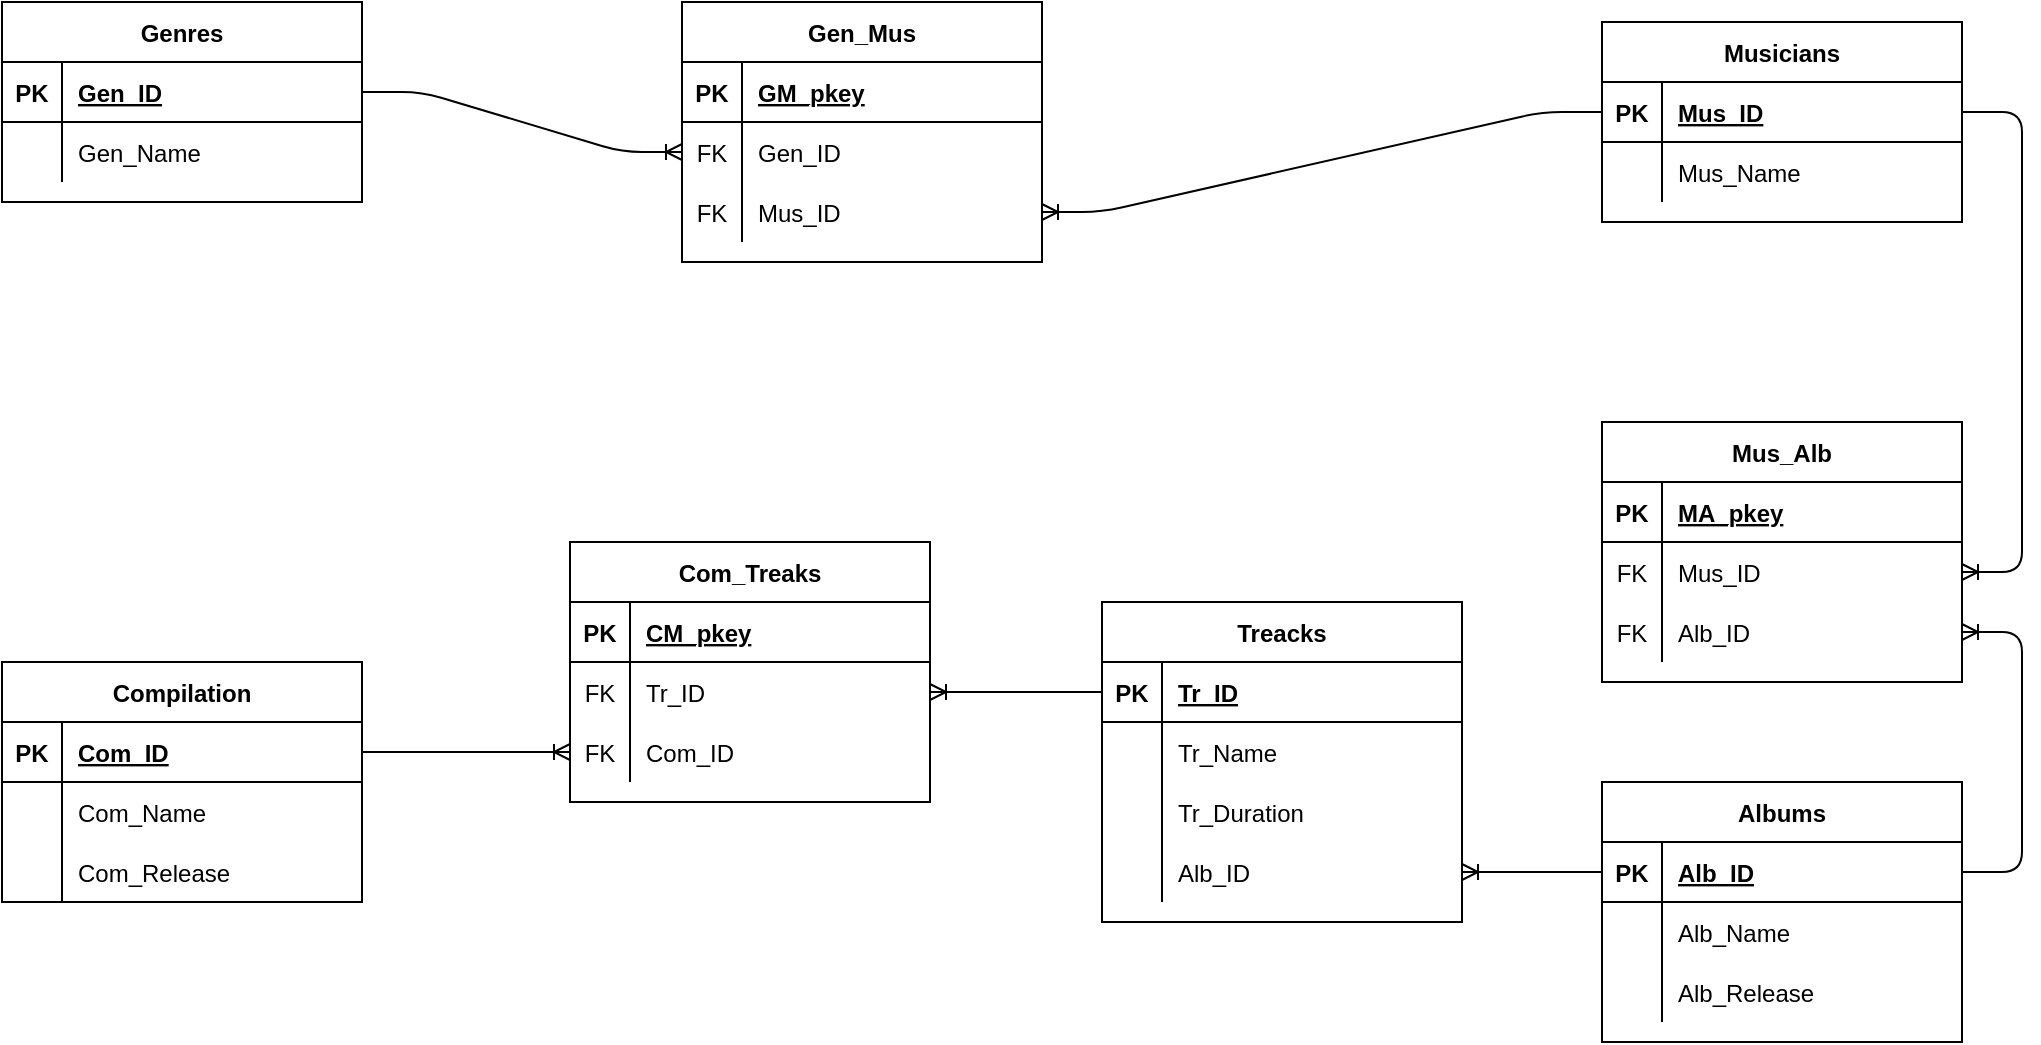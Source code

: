 <mxfile version="21.0.2" type="device"><diagram id="Ij0xGfFioPt5-KfoTkMg" name="Страница 1"><mxGraphModel dx="1634" dy="797" grid="1" gridSize="10" guides="1" tooltips="1" connect="1" arrows="1" fold="1" page="1" pageScale="1" pageWidth="827" pageHeight="1169" math="0" shadow="0"><root><mxCell id="0"/><mxCell id="1" parent="0"/><mxCell id="-xFoD6vjrYXOE7R-53xI-1" value="Genres" style="shape=table;startSize=30;container=1;collapsible=1;childLayout=tableLayout;fixedRows=1;rowLines=0;fontStyle=1;align=center;resizeLast=1;" parent="1" vertex="1"><mxGeometry x="40" y="120" width="180" height="100" as="geometry"/></mxCell><mxCell id="-xFoD6vjrYXOE7R-53xI-2" value="" style="shape=tableRow;horizontal=0;startSize=0;swimlaneHead=0;swimlaneBody=0;fillColor=none;collapsible=0;dropTarget=0;points=[[0,0.5],[1,0.5]];portConstraint=eastwest;top=0;left=0;right=0;bottom=1;" parent="-xFoD6vjrYXOE7R-53xI-1" vertex="1"><mxGeometry y="30" width="180" height="30" as="geometry"/></mxCell><mxCell id="-xFoD6vjrYXOE7R-53xI-3" value="PK" style="shape=partialRectangle;connectable=0;fillColor=none;top=0;left=0;bottom=0;right=0;fontStyle=1;overflow=hidden;" parent="-xFoD6vjrYXOE7R-53xI-2" vertex="1"><mxGeometry width="30" height="30" as="geometry"><mxRectangle width="30" height="30" as="alternateBounds"/></mxGeometry></mxCell><mxCell id="-xFoD6vjrYXOE7R-53xI-4" value="Gen_ID" style="shape=partialRectangle;connectable=0;fillColor=none;top=0;left=0;bottom=0;right=0;align=left;spacingLeft=6;fontStyle=5;overflow=hidden;" parent="-xFoD6vjrYXOE7R-53xI-2" vertex="1"><mxGeometry x="30" width="150" height="30" as="geometry"><mxRectangle width="150" height="30" as="alternateBounds"/></mxGeometry></mxCell><mxCell id="-xFoD6vjrYXOE7R-53xI-5" value="" style="shape=tableRow;horizontal=0;startSize=0;swimlaneHead=0;swimlaneBody=0;fillColor=none;collapsible=0;dropTarget=0;points=[[0,0.5],[1,0.5]];portConstraint=eastwest;top=0;left=0;right=0;bottom=0;" parent="-xFoD6vjrYXOE7R-53xI-1" vertex="1"><mxGeometry y="60" width="180" height="30" as="geometry"/></mxCell><mxCell id="-xFoD6vjrYXOE7R-53xI-6" value="" style="shape=partialRectangle;connectable=0;fillColor=none;top=0;left=0;bottom=0;right=0;editable=1;overflow=hidden;" parent="-xFoD6vjrYXOE7R-53xI-5" vertex="1"><mxGeometry width="30" height="30" as="geometry"><mxRectangle width="30" height="30" as="alternateBounds"/></mxGeometry></mxCell><mxCell id="-xFoD6vjrYXOE7R-53xI-7" value="Gen_Name" style="shape=partialRectangle;connectable=0;fillColor=none;top=0;left=0;bottom=0;right=0;align=left;spacingLeft=6;overflow=hidden;" parent="-xFoD6vjrYXOE7R-53xI-5" vertex="1"><mxGeometry x="30" width="150" height="30" as="geometry"><mxRectangle width="150" height="30" as="alternateBounds"/></mxGeometry></mxCell><mxCell id="-xFoD6vjrYXOE7R-53xI-14" value="Gen_Mus" style="shape=table;startSize=30;container=1;collapsible=1;childLayout=tableLayout;fixedRows=1;rowLines=0;fontStyle=1;align=center;resizeLast=1;" parent="1" vertex="1"><mxGeometry x="380" y="120" width="180" height="130" as="geometry"/></mxCell><mxCell id="-xFoD6vjrYXOE7R-53xI-15" value="" style="shape=tableRow;horizontal=0;startSize=0;swimlaneHead=0;swimlaneBody=0;fillColor=none;collapsible=0;dropTarget=0;points=[[0,0.5],[1,0.5]];portConstraint=eastwest;top=0;left=0;right=0;bottom=1;" parent="-xFoD6vjrYXOE7R-53xI-14" vertex="1"><mxGeometry y="30" width="180" height="30" as="geometry"/></mxCell><mxCell id="-xFoD6vjrYXOE7R-53xI-16" value="PK" style="shape=partialRectangle;connectable=0;fillColor=none;top=0;left=0;bottom=0;right=0;fontStyle=1;overflow=hidden;" parent="-xFoD6vjrYXOE7R-53xI-15" vertex="1"><mxGeometry width="30" height="30" as="geometry"><mxRectangle width="30" height="30" as="alternateBounds"/></mxGeometry></mxCell><mxCell id="-xFoD6vjrYXOE7R-53xI-17" value="GM_pkey" style="shape=partialRectangle;connectable=0;fillColor=none;top=0;left=0;bottom=0;right=0;align=left;spacingLeft=6;fontStyle=5;overflow=hidden;" parent="-xFoD6vjrYXOE7R-53xI-15" vertex="1"><mxGeometry x="30" width="150" height="30" as="geometry"><mxRectangle width="150" height="30" as="alternateBounds"/></mxGeometry></mxCell><mxCell id="-xFoD6vjrYXOE7R-53xI-18" value="" style="shape=tableRow;horizontal=0;startSize=0;swimlaneHead=0;swimlaneBody=0;fillColor=none;collapsible=0;dropTarget=0;points=[[0,0.5],[1,0.5]];portConstraint=eastwest;top=0;left=0;right=0;bottom=0;" parent="-xFoD6vjrYXOE7R-53xI-14" vertex="1"><mxGeometry y="60" width="180" height="30" as="geometry"/></mxCell><mxCell id="-xFoD6vjrYXOE7R-53xI-19" value="FK" style="shape=partialRectangle;connectable=0;fillColor=none;top=0;left=0;bottom=0;right=0;editable=1;overflow=hidden;" parent="-xFoD6vjrYXOE7R-53xI-18" vertex="1"><mxGeometry width="30" height="30" as="geometry"><mxRectangle width="30" height="30" as="alternateBounds"/></mxGeometry></mxCell><mxCell id="-xFoD6vjrYXOE7R-53xI-20" value="Gen_ID" style="shape=partialRectangle;connectable=0;fillColor=none;top=0;left=0;bottom=0;right=0;align=left;spacingLeft=6;overflow=hidden;" parent="-xFoD6vjrYXOE7R-53xI-18" vertex="1"><mxGeometry x="30" width="150" height="30" as="geometry"><mxRectangle width="150" height="30" as="alternateBounds"/></mxGeometry></mxCell><mxCell id="-xFoD6vjrYXOE7R-53xI-21" value="" style="shape=tableRow;horizontal=0;startSize=0;swimlaneHead=0;swimlaneBody=0;fillColor=none;collapsible=0;dropTarget=0;points=[[0,0.5],[1,0.5]];portConstraint=eastwest;top=0;left=0;right=0;bottom=0;" parent="-xFoD6vjrYXOE7R-53xI-14" vertex="1"><mxGeometry y="90" width="180" height="30" as="geometry"/></mxCell><mxCell id="-xFoD6vjrYXOE7R-53xI-22" value="FK" style="shape=partialRectangle;connectable=0;fillColor=none;top=0;left=0;bottom=0;right=0;editable=1;overflow=hidden;" parent="-xFoD6vjrYXOE7R-53xI-21" vertex="1"><mxGeometry width="30" height="30" as="geometry"><mxRectangle width="30" height="30" as="alternateBounds"/></mxGeometry></mxCell><mxCell id="-xFoD6vjrYXOE7R-53xI-23" value="Mus_ID" style="shape=partialRectangle;connectable=0;fillColor=none;top=0;left=0;bottom=0;right=0;align=left;spacingLeft=6;overflow=hidden;" parent="-xFoD6vjrYXOE7R-53xI-21" vertex="1"><mxGeometry x="30" width="150" height="30" as="geometry"><mxRectangle width="150" height="30" as="alternateBounds"/></mxGeometry></mxCell><mxCell id="-xFoD6vjrYXOE7R-53xI-27" value="Musicians" style="shape=table;startSize=30;container=1;collapsible=1;childLayout=tableLayout;fixedRows=1;rowLines=0;fontStyle=1;align=center;resizeLast=1;" parent="1" vertex="1"><mxGeometry x="840" y="130" width="180" height="100" as="geometry"/></mxCell><mxCell id="-xFoD6vjrYXOE7R-53xI-28" value="" style="shape=tableRow;horizontal=0;startSize=0;swimlaneHead=0;swimlaneBody=0;fillColor=none;collapsible=0;dropTarget=0;points=[[0,0.5],[1,0.5]];portConstraint=eastwest;top=0;left=0;right=0;bottom=1;" parent="-xFoD6vjrYXOE7R-53xI-27" vertex="1"><mxGeometry y="30" width="180" height="30" as="geometry"/></mxCell><mxCell id="-xFoD6vjrYXOE7R-53xI-29" value="PK" style="shape=partialRectangle;connectable=0;fillColor=none;top=0;left=0;bottom=0;right=0;fontStyle=1;overflow=hidden;" parent="-xFoD6vjrYXOE7R-53xI-28" vertex="1"><mxGeometry width="30" height="30" as="geometry"><mxRectangle width="30" height="30" as="alternateBounds"/></mxGeometry></mxCell><mxCell id="-xFoD6vjrYXOE7R-53xI-30" value="Mus_ID" style="shape=partialRectangle;connectable=0;fillColor=none;top=0;left=0;bottom=0;right=0;align=left;spacingLeft=6;fontStyle=5;overflow=hidden;" parent="-xFoD6vjrYXOE7R-53xI-28" vertex="1"><mxGeometry x="30" width="150" height="30" as="geometry"><mxRectangle width="150" height="30" as="alternateBounds"/></mxGeometry></mxCell><mxCell id="-xFoD6vjrYXOE7R-53xI-31" value="" style="shape=tableRow;horizontal=0;startSize=0;swimlaneHead=0;swimlaneBody=0;fillColor=none;collapsible=0;dropTarget=0;points=[[0,0.5],[1,0.5]];portConstraint=eastwest;top=0;left=0;right=0;bottom=0;" parent="-xFoD6vjrYXOE7R-53xI-27" vertex="1"><mxGeometry y="60" width="180" height="30" as="geometry"/></mxCell><mxCell id="-xFoD6vjrYXOE7R-53xI-32" value="" style="shape=partialRectangle;connectable=0;fillColor=none;top=0;left=0;bottom=0;right=0;editable=1;overflow=hidden;" parent="-xFoD6vjrYXOE7R-53xI-31" vertex="1"><mxGeometry width="30" height="30" as="geometry"><mxRectangle width="30" height="30" as="alternateBounds"/></mxGeometry></mxCell><mxCell id="-xFoD6vjrYXOE7R-53xI-33" value="Mus_Name" style="shape=partialRectangle;connectable=0;fillColor=none;top=0;left=0;bottom=0;right=0;align=left;spacingLeft=6;overflow=hidden;" parent="-xFoD6vjrYXOE7R-53xI-31" vertex="1"><mxGeometry x="30" width="150" height="30" as="geometry"><mxRectangle width="150" height="30" as="alternateBounds"/></mxGeometry></mxCell><mxCell id="-xFoD6vjrYXOE7R-53xI-40" value="Albums" style="shape=table;startSize=30;container=1;collapsible=1;childLayout=tableLayout;fixedRows=1;rowLines=0;fontStyle=1;align=center;resizeLast=1;" parent="1" vertex="1"><mxGeometry x="840" y="510" width="180" height="130" as="geometry"/></mxCell><mxCell id="-xFoD6vjrYXOE7R-53xI-41" value="" style="shape=tableRow;horizontal=0;startSize=0;swimlaneHead=0;swimlaneBody=0;fillColor=none;collapsible=0;dropTarget=0;points=[[0,0.5],[1,0.5]];portConstraint=eastwest;top=0;left=0;right=0;bottom=1;" parent="-xFoD6vjrYXOE7R-53xI-40" vertex="1"><mxGeometry y="30" width="180" height="30" as="geometry"/></mxCell><mxCell id="-xFoD6vjrYXOE7R-53xI-42" value="PK" style="shape=partialRectangle;connectable=0;fillColor=none;top=0;left=0;bottom=0;right=0;fontStyle=1;overflow=hidden;" parent="-xFoD6vjrYXOE7R-53xI-41" vertex="1"><mxGeometry width="30" height="30" as="geometry"><mxRectangle width="30" height="30" as="alternateBounds"/></mxGeometry></mxCell><mxCell id="-xFoD6vjrYXOE7R-53xI-43" value="Alb_ID" style="shape=partialRectangle;connectable=0;fillColor=none;top=0;left=0;bottom=0;right=0;align=left;spacingLeft=6;fontStyle=5;overflow=hidden;" parent="-xFoD6vjrYXOE7R-53xI-41" vertex="1"><mxGeometry x="30" width="150" height="30" as="geometry"><mxRectangle width="150" height="30" as="alternateBounds"/></mxGeometry></mxCell><mxCell id="-xFoD6vjrYXOE7R-53xI-44" value="" style="shape=tableRow;horizontal=0;startSize=0;swimlaneHead=0;swimlaneBody=0;fillColor=none;collapsible=0;dropTarget=0;points=[[0,0.5],[1,0.5]];portConstraint=eastwest;top=0;left=0;right=0;bottom=0;" parent="-xFoD6vjrYXOE7R-53xI-40" vertex="1"><mxGeometry y="60" width="180" height="30" as="geometry"/></mxCell><mxCell id="-xFoD6vjrYXOE7R-53xI-45" value="" style="shape=partialRectangle;connectable=0;fillColor=none;top=0;left=0;bottom=0;right=0;editable=1;overflow=hidden;" parent="-xFoD6vjrYXOE7R-53xI-44" vertex="1"><mxGeometry width="30" height="30" as="geometry"><mxRectangle width="30" height="30" as="alternateBounds"/></mxGeometry></mxCell><mxCell id="-xFoD6vjrYXOE7R-53xI-46" value="Alb_Name" style="shape=partialRectangle;connectable=0;fillColor=none;top=0;left=0;bottom=0;right=0;align=left;spacingLeft=6;overflow=hidden;" parent="-xFoD6vjrYXOE7R-53xI-44" vertex="1"><mxGeometry x="30" width="150" height="30" as="geometry"><mxRectangle width="150" height="30" as="alternateBounds"/></mxGeometry></mxCell><mxCell id="-xFoD6vjrYXOE7R-53xI-47" value="" style="shape=tableRow;horizontal=0;startSize=0;swimlaneHead=0;swimlaneBody=0;fillColor=none;collapsible=0;dropTarget=0;points=[[0,0.5],[1,0.5]];portConstraint=eastwest;top=0;left=0;right=0;bottom=0;" parent="-xFoD6vjrYXOE7R-53xI-40" vertex="1"><mxGeometry y="90" width="180" height="30" as="geometry"/></mxCell><mxCell id="-xFoD6vjrYXOE7R-53xI-48" value="" style="shape=partialRectangle;connectable=0;fillColor=none;top=0;left=0;bottom=0;right=0;editable=1;overflow=hidden;" parent="-xFoD6vjrYXOE7R-53xI-47" vertex="1"><mxGeometry width="30" height="30" as="geometry"><mxRectangle width="30" height="30" as="alternateBounds"/></mxGeometry></mxCell><mxCell id="-xFoD6vjrYXOE7R-53xI-49" value="Alb_Release" style="shape=partialRectangle;connectable=0;fillColor=none;top=0;left=0;bottom=0;right=0;align=left;spacingLeft=6;overflow=hidden;" parent="-xFoD6vjrYXOE7R-53xI-47" vertex="1"><mxGeometry x="30" width="150" height="30" as="geometry"><mxRectangle width="150" height="30" as="alternateBounds"/></mxGeometry></mxCell><mxCell id="-xFoD6vjrYXOE7R-53xI-53" value="Treacks" style="shape=table;startSize=30;container=1;collapsible=1;childLayout=tableLayout;fixedRows=1;rowLines=0;fontStyle=1;align=center;resizeLast=1;" parent="1" vertex="1"><mxGeometry x="590" y="420" width="180" height="160" as="geometry"/></mxCell><mxCell id="-xFoD6vjrYXOE7R-53xI-54" value="" style="shape=tableRow;horizontal=0;startSize=0;swimlaneHead=0;swimlaneBody=0;fillColor=none;collapsible=0;dropTarget=0;points=[[0,0.5],[1,0.5]];portConstraint=eastwest;top=0;left=0;right=0;bottom=1;" parent="-xFoD6vjrYXOE7R-53xI-53" vertex="1"><mxGeometry y="30" width="180" height="30" as="geometry"/></mxCell><mxCell id="-xFoD6vjrYXOE7R-53xI-55" value="PK" style="shape=partialRectangle;connectable=0;fillColor=none;top=0;left=0;bottom=0;right=0;fontStyle=1;overflow=hidden;" parent="-xFoD6vjrYXOE7R-53xI-54" vertex="1"><mxGeometry width="30" height="30" as="geometry"><mxRectangle width="30" height="30" as="alternateBounds"/></mxGeometry></mxCell><mxCell id="-xFoD6vjrYXOE7R-53xI-56" value="Tr_ID" style="shape=partialRectangle;connectable=0;fillColor=none;top=0;left=0;bottom=0;right=0;align=left;spacingLeft=6;fontStyle=5;overflow=hidden;" parent="-xFoD6vjrYXOE7R-53xI-54" vertex="1"><mxGeometry x="30" width="150" height="30" as="geometry"><mxRectangle width="150" height="30" as="alternateBounds"/></mxGeometry></mxCell><mxCell id="-xFoD6vjrYXOE7R-53xI-57" value="" style="shape=tableRow;horizontal=0;startSize=0;swimlaneHead=0;swimlaneBody=0;fillColor=none;collapsible=0;dropTarget=0;points=[[0,0.5],[1,0.5]];portConstraint=eastwest;top=0;left=0;right=0;bottom=0;" parent="-xFoD6vjrYXOE7R-53xI-53" vertex="1"><mxGeometry y="60" width="180" height="30" as="geometry"/></mxCell><mxCell id="-xFoD6vjrYXOE7R-53xI-58" value="" style="shape=partialRectangle;connectable=0;fillColor=none;top=0;left=0;bottom=0;right=0;editable=1;overflow=hidden;" parent="-xFoD6vjrYXOE7R-53xI-57" vertex="1"><mxGeometry width="30" height="30" as="geometry"><mxRectangle width="30" height="30" as="alternateBounds"/></mxGeometry></mxCell><mxCell id="-xFoD6vjrYXOE7R-53xI-59" value="Tr_Name" style="shape=partialRectangle;connectable=0;fillColor=none;top=0;left=0;bottom=0;right=0;align=left;spacingLeft=6;overflow=hidden;" parent="-xFoD6vjrYXOE7R-53xI-57" vertex="1"><mxGeometry x="30" width="150" height="30" as="geometry"><mxRectangle width="150" height="30" as="alternateBounds"/></mxGeometry></mxCell><mxCell id="-xFoD6vjrYXOE7R-53xI-60" value="" style="shape=tableRow;horizontal=0;startSize=0;swimlaneHead=0;swimlaneBody=0;fillColor=none;collapsible=0;dropTarget=0;points=[[0,0.5],[1,0.5]];portConstraint=eastwest;top=0;left=0;right=0;bottom=0;" parent="-xFoD6vjrYXOE7R-53xI-53" vertex="1"><mxGeometry y="90" width="180" height="30" as="geometry"/></mxCell><mxCell id="-xFoD6vjrYXOE7R-53xI-61" value="" style="shape=partialRectangle;connectable=0;fillColor=none;top=0;left=0;bottom=0;right=0;editable=1;overflow=hidden;" parent="-xFoD6vjrYXOE7R-53xI-60" vertex="1"><mxGeometry width="30" height="30" as="geometry"><mxRectangle width="30" height="30" as="alternateBounds"/></mxGeometry></mxCell><mxCell id="-xFoD6vjrYXOE7R-53xI-62" value="Tr_Duration" style="shape=partialRectangle;connectable=0;fillColor=none;top=0;left=0;bottom=0;right=0;align=left;spacingLeft=6;overflow=hidden;" parent="-xFoD6vjrYXOE7R-53xI-60" vertex="1"><mxGeometry x="30" width="150" height="30" as="geometry"><mxRectangle width="150" height="30" as="alternateBounds"/></mxGeometry></mxCell><mxCell id="-xFoD6vjrYXOE7R-53xI-63" value="" style="shape=tableRow;horizontal=0;startSize=0;swimlaneHead=0;swimlaneBody=0;fillColor=none;collapsible=0;dropTarget=0;points=[[0,0.5],[1,0.5]];portConstraint=eastwest;top=0;left=0;right=0;bottom=0;" parent="-xFoD6vjrYXOE7R-53xI-53" vertex="1"><mxGeometry y="120" width="180" height="30" as="geometry"/></mxCell><mxCell id="-xFoD6vjrYXOE7R-53xI-64" value="" style="shape=partialRectangle;connectable=0;fillColor=none;top=0;left=0;bottom=0;right=0;editable=1;overflow=hidden;" parent="-xFoD6vjrYXOE7R-53xI-63" vertex="1"><mxGeometry width="30" height="30" as="geometry"><mxRectangle width="30" height="30" as="alternateBounds"/></mxGeometry></mxCell><mxCell id="-xFoD6vjrYXOE7R-53xI-65" value="Alb_ID" style="shape=partialRectangle;connectable=0;fillColor=none;top=0;left=0;bottom=0;right=0;align=left;spacingLeft=6;overflow=hidden;" parent="-xFoD6vjrYXOE7R-53xI-63" vertex="1"><mxGeometry x="30" width="150" height="30" as="geometry"><mxRectangle width="150" height="30" as="alternateBounds"/></mxGeometry></mxCell><mxCell id="-xFoD6vjrYXOE7R-53xI-66" value="Mus_Alb" style="shape=table;startSize=30;container=1;collapsible=1;childLayout=tableLayout;fixedRows=1;rowLines=0;fontStyle=1;align=center;resizeLast=1;" parent="1" vertex="1"><mxGeometry x="840" y="330" width="180" height="130" as="geometry"/></mxCell><mxCell id="-xFoD6vjrYXOE7R-53xI-67" value="" style="shape=tableRow;horizontal=0;startSize=0;swimlaneHead=0;swimlaneBody=0;fillColor=none;collapsible=0;dropTarget=0;points=[[0,0.5],[1,0.5]];portConstraint=eastwest;top=0;left=0;right=0;bottom=1;" parent="-xFoD6vjrYXOE7R-53xI-66" vertex="1"><mxGeometry y="30" width="180" height="30" as="geometry"/></mxCell><mxCell id="-xFoD6vjrYXOE7R-53xI-68" value="PK" style="shape=partialRectangle;connectable=0;fillColor=none;top=0;left=0;bottom=0;right=0;fontStyle=1;overflow=hidden;" parent="-xFoD6vjrYXOE7R-53xI-67" vertex="1"><mxGeometry width="30" height="30" as="geometry"><mxRectangle width="30" height="30" as="alternateBounds"/></mxGeometry></mxCell><mxCell id="-xFoD6vjrYXOE7R-53xI-69" value="MA_pkey" style="shape=partialRectangle;connectable=0;fillColor=none;top=0;left=0;bottom=0;right=0;align=left;spacingLeft=6;fontStyle=5;overflow=hidden;" parent="-xFoD6vjrYXOE7R-53xI-67" vertex="1"><mxGeometry x="30" width="150" height="30" as="geometry"><mxRectangle width="150" height="30" as="alternateBounds"/></mxGeometry></mxCell><mxCell id="-xFoD6vjrYXOE7R-53xI-70" value="" style="shape=tableRow;horizontal=0;startSize=0;swimlaneHead=0;swimlaneBody=0;fillColor=none;collapsible=0;dropTarget=0;points=[[0,0.5],[1,0.5]];portConstraint=eastwest;top=0;left=0;right=0;bottom=0;" parent="-xFoD6vjrYXOE7R-53xI-66" vertex="1"><mxGeometry y="60" width="180" height="30" as="geometry"/></mxCell><mxCell id="-xFoD6vjrYXOE7R-53xI-71" value="FK" style="shape=partialRectangle;connectable=0;fillColor=none;top=0;left=0;bottom=0;right=0;editable=1;overflow=hidden;" parent="-xFoD6vjrYXOE7R-53xI-70" vertex="1"><mxGeometry width="30" height="30" as="geometry"><mxRectangle width="30" height="30" as="alternateBounds"/></mxGeometry></mxCell><mxCell id="-xFoD6vjrYXOE7R-53xI-72" value="Mus_ID" style="shape=partialRectangle;connectable=0;fillColor=none;top=0;left=0;bottom=0;right=0;align=left;spacingLeft=6;overflow=hidden;" parent="-xFoD6vjrYXOE7R-53xI-70" vertex="1"><mxGeometry x="30" width="150" height="30" as="geometry"><mxRectangle width="150" height="30" as="alternateBounds"/></mxGeometry></mxCell><mxCell id="-xFoD6vjrYXOE7R-53xI-73" value="" style="shape=tableRow;horizontal=0;startSize=0;swimlaneHead=0;swimlaneBody=0;fillColor=none;collapsible=0;dropTarget=0;points=[[0,0.5],[1,0.5]];portConstraint=eastwest;top=0;left=0;right=0;bottom=0;" parent="-xFoD6vjrYXOE7R-53xI-66" vertex="1"><mxGeometry y="90" width="180" height="30" as="geometry"/></mxCell><mxCell id="-xFoD6vjrYXOE7R-53xI-74" value="FK" style="shape=partialRectangle;connectable=0;fillColor=none;top=0;left=0;bottom=0;right=0;editable=1;overflow=hidden;" parent="-xFoD6vjrYXOE7R-53xI-73" vertex="1"><mxGeometry width="30" height="30" as="geometry"><mxRectangle width="30" height="30" as="alternateBounds"/></mxGeometry></mxCell><mxCell id="-xFoD6vjrYXOE7R-53xI-75" value="Alb_ID" style="shape=partialRectangle;connectable=0;fillColor=none;top=0;left=0;bottom=0;right=0;align=left;spacingLeft=6;overflow=hidden;" parent="-xFoD6vjrYXOE7R-53xI-73" vertex="1"><mxGeometry x="30" width="150" height="30" as="geometry"><mxRectangle width="150" height="30" as="alternateBounds"/></mxGeometry></mxCell><mxCell id="-xFoD6vjrYXOE7R-53xI-79" value="Compilation" style="shape=table;startSize=30;container=1;collapsible=1;childLayout=tableLayout;fixedRows=1;rowLines=0;fontStyle=1;align=center;resizeLast=1;" parent="1" vertex="1"><mxGeometry x="40" y="450" width="180" height="120" as="geometry"/></mxCell><mxCell id="-xFoD6vjrYXOE7R-53xI-80" value="" style="shape=tableRow;horizontal=0;startSize=0;swimlaneHead=0;swimlaneBody=0;fillColor=none;collapsible=0;dropTarget=0;points=[[0,0.5],[1,0.5]];portConstraint=eastwest;top=0;left=0;right=0;bottom=1;" parent="-xFoD6vjrYXOE7R-53xI-79" vertex="1"><mxGeometry y="30" width="180" height="30" as="geometry"/></mxCell><mxCell id="-xFoD6vjrYXOE7R-53xI-81" value="PK" style="shape=partialRectangle;connectable=0;fillColor=none;top=0;left=0;bottom=0;right=0;fontStyle=1;overflow=hidden;" parent="-xFoD6vjrYXOE7R-53xI-80" vertex="1"><mxGeometry width="30" height="30" as="geometry"><mxRectangle width="30" height="30" as="alternateBounds"/></mxGeometry></mxCell><mxCell id="-xFoD6vjrYXOE7R-53xI-82" value="Com_ID" style="shape=partialRectangle;connectable=0;fillColor=none;top=0;left=0;bottom=0;right=0;align=left;spacingLeft=6;fontStyle=5;overflow=hidden;" parent="-xFoD6vjrYXOE7R-53xI-80" vertex="1"><mxGeometry x="30" width="150" height="30" as="geometry"><mxRectangle width="150" height="30" as="alternateBounds"/></mxGeometry></mxCell><mxCell id="-xFoD6vjrYXOE7R-53xI-83" value="" style="shape=tableRow;horizontal=0;startSize=0;swimlaneHead=0;swimlaneBody=0;fillColor=none;collapsible=0;dropTarget=0;points=[[0,0.5],[1,0.5]];portConstraint=eastwest;top=0;left=0;right=0;bottom=0;" parent="-xFoD6vjrYXOE7R-53xI-79" vertex="1"><mxGeometry y="60" width="180" height="30" as="geometry"/></mxCell><mxCell id="-xFoD6vjrYXOE7R-53xI-84" value="" style="shape=partialRectangle;connectable=0;fillColor=none;top=0;left=0;bottom=0;right=0;editable=1;overflow=hidden;" parent="-xFoD6vjrYXOE7R-53xI-83" vertex="1"><mxGeometry width="30" height="30" as="geometry"><mxRectangle width="30" height="30" as="alternateBounds"/></mxGeometry></mxCell><mxCell id="-xFoD6vjrYXOE7R-53xI-85" value="Com_Name" style="shape=partialRectangle;connectable=0;fillColor=none;top=0;left=0;bottom=0;right=0;align=left;spacingLeft=6;overflow=hidden;" parent="-xFoD6vjrYXOE7R-53xI-83" vertex="1"><mxGeometry x="30" width="150" height="30" as="geometry"><mxRectangle width="150" height="30" as="alternateBounds"/></mxGeometry></mxCell><mxCell id="-xFoD6vjrYXOE7R-53xI-86" value="" style="shape=tableRow;horizontal=0;startSize=0;swimlaneHead=0;swimlaneBody=0;fillColor=none;collapsible=0;dropTarget=0;points=[[0,0.5],[1,0.5]];portConstraint=eastwest;top=0;left=0;right=0;bottom=0;" parent="-xFoD6vjrYXOE7R-53xI-79" vertex="1"><mxGeometry y="90" width="180" height="30" as="geometry"/></mxCell><mxCell id="-xFoD6vjrYXOE7R-53xI-87" value="" style="shape=partialRectangle;connectable=0;fillColor=none;top=0;left=0;bottom=0;right=0;editable=1;overflow=hidden;" parent="-xFoD6vjrYXOE7R-53xI-86" vertex="1"><mxGeometry width="30" height="30" as="geometry"><mxRectangle width="30" height="30" as="alternateBounds"/></mxGeometry></mxCell><mxCell id="-xFoD6vjrYXOE7R-53xI-88" value="Com_Release" style="shape=partialRectangle;connectable=0;fillColor=none;top=0;left=0;bottom=0;right=0;align=left;spacingLeft=6;overflow=hidden;" parent="-xFoD6vjrYXOE7R-53xI-86" vertex="1"><mxGeometry x="30" width="150" height="30" as="geometry"><mxRectangle width="150" height="30" as="alternateBounds"/></mxGeometry></mxCell><mxCell id="-xFoD6vjrYXOE7R-53xI-98" style="edgeStyle=entityRelationEdgeStyle;orthogonalLoop=1;jettySize=auto;html=1;exitX=0;exitY=0.5;exitDx=0;exitDy=0;entryX=1;entryY=0.5;entryDx=0;entryDy=0;fontFamily=Helvetica;fontSize=12;fontColor=default;endArrow=ERoneToMany;" parent="1" source="-xFoD6vjrYXOE7R-53xI-28" target="-xFoD6vjrYXOE7R-53xI-21" edge="1"><mxGeometry relative="1" as="geometry"/></mxCell><mxCell id="-xFoD6vjrYXOE7R-53xI-99" style="edgeStyle=entityRelationEdgeStyle;orthogonalLoop=1;jettySize=auto;html=1;exitX=1;exitY=0.5;exitDx=0;exitDy=0;entryX=0;entryY=0.5;entryDx=0;entryDy=0;fontFamily=Helvetica;fontSize=12;fontColor=default;endArrow=ERoneToMany;" parent="1" source="-xFoD6vjrYXOE7R-53xI-2" target="-xFoD6vjrYXOE7R-53xI-18" edge="1"><mxGeometry relative="1" as="geometry"/></mxCell><mxCell id="-xFoD6vjrYXOE7R-53xI-102" style="edgeStyle=entityRelationEdgeStyle;orthogonalLoop=1;jettySize=auto;html=1;exitX=1;exitY=0.5;exitDx=0;exitDy=0;entryX=1;entryY=0.5;entryDx=0;entryDy=0;fontFamily=Helvetica;fontSize=12;fontColor=default;endArrow=ERoneToMany;" parent="1" source="-xFoD6vjrYXOE7R-53xI-28" target="-xFoD6vjrYXOE7R-53xI-70" edge="1"><mxGeometry relative="1" as="geometry"/></mxCell><mxCell id="-xFoD6vjrYXOE7R-53xI-105" style="edgeStyle=entityRelationEdgeStyle;orthogonalLoop=1;jettySize=auto;html=1;exitX=1;exitY=0.5;exitDx=0;exitDy=0;entryX=1;entryY=0.5;entryDx=0;entryDy=0;fontFamily=Helvetica;fontSize=12;fontColor=default;endArrow=ERoneToMany;" parent="1" source="-xFoD6vjrYXOE7R-53xI-41" target="-xFoD6vjrYXOE7R-53xI-73" edge="1"><mxGeometry relative="1" as="geometry"/></mxCell><mxCell id="-xFoD6vjrYXOE7R-53xI-106" style="edgeStyle=entityRelationEdgeStyle;orthogonalLoop=1;jettySize=auto;html=1;exitX=0;exitY=0.5;exitDx=0;exitDy=0;entryX=1;entryY=0.5;entryDx=0;entryDy=0;fontFamily=Helvetica;fontSize=12;fontColor=default;endArrow=ERoneToMany;" parent="1" source="-xFoD6vjrYXOE7R-53xI-41" target="-xFoD6vjrYXOE7R-53xI-63" edge="1"><mxGeometry relative="1" as="geometry"/></mxCell><mxCell id="c9NCOe5GWYVtnK5aIjmK-1" value="Com_Treaks" style="shape=table;startSize=30;container=1;collapsible=1;childLayout=tableLayout;fixedRows=1;rowLines=0;fontStyle=1;align=center;resizeLast=1;" parent="1" vertex="1"><mxGeometry x="324" y="390" width="180" height="130" as="geometry"/></mxCell><mxCell id="c9NCOe5GWYVtnK5aIjmK-2" value="" style="shape=tableRow;horizontal=0;startSize=0;swimlaneHead=0;swimlaneBody=0;fillColor=none;collapsible=0;dropTarget=0;points=[[0,0.5],[1,0.5]];portConstraint=eastwest;top=0;left=0;right=0;bottom=1;" parent="c9NCOe5GWYVtnK5aIjmK-1" vertex="1"><mxGeometry y="30" width="180" height="30" as="geometry"/></mxCell><mxCell id="c9NCOe5GWYVtnK5aIjmK-3" value="PK" style="shape=partialRectangle;connectable=0;fillColor=none;top=0;left=0;bottom=0;right=0;fontStyle=1;overflow=hidden;" parent="c9NCOe5GWYVtnK5aIjmK-2" vertex="1"><mxGeometry width="30" height="30" as="geometry"><mxRectangle width="30" height="30" as="alternateBounds"/></mxGeometry></mxCell><mxCell id="c9NCOe5GWYVtnK5aIjmK-4" value="CM_pkey" style="shape=partialRectangle;connectable=0;fillColor=none;top=0;left=0;bottom=0;right=0;align=left;spacingLeft=6;fontStyle=5;overflow=hidden;" parent="c9NCOe5GWYVtnK5aIjmK-2" vertex="1"><mxGeometry x="30" width="150" height="30" as="geometry"><mxRectangle width="150" height="30" as="alternateBounds"/></mxGeometry></mxCell><mxCell id="c9NCOe5GWYVtnK5aIjmK-5" value="" style="shape=tableRow;horizontal=0;startSize=0;swimlaneHead=0;swimlaneBody=0;fillColor=none;collapsible=0;dropTarget=0;points=[[0,0.5],[1,0.5]];portConstraint=eastwest;top=0;left=0;right=0;bottom=0;" parent="c9NCOe5GWYVtnK5aIjmK-1" vertex="1"><mxGeometry y="60" width="180" height="30" as="geometry"/></mxCell><mxCell id="c9NCOe5GWYVtnK5aIjmK-6" value="FK" style="shape=partialRectangle;connectable=0;fillColor=none;top=0;left=0;bottom=0;right=0;editable=1;overflow=hidden;" parent="c9NCOe5GWYVtnK5aIjmK-5" vertex="1"><mxGeometry width="30" height="30" as="geometry"><mxRectangle width="30" height="30" as="alternateBounds"/></mxGeometry></mxCell><mxCell id="c9NCOe5GWYVtnK5aIjmK-7" value="Tr_ID" style="shape=partialRectangle;connectable=0;fillColor=none;top=0;left=0;bottom=0;right=0;align=left;spacingLeft=6;overflow=hidden;" parent="c9NCOe5GWYVtnK5aIjmK-5" vertex="1"><mxGeometry x="30" width="150" height="30" as="geometry"><mxRectangle width="150" height="30" as="alternateBounds"/></mxGeometry></mxCell><mxCell id="c9NCOe5GWYVtnK5aIjmK-8" value="" style="shape=tableRow;horizontal=0;startSize=0;swimlaneHead=0;swimlaneBody=0;fillColor=none;collapsible=0;dropTarget=0;points=[[0,0.5],[1,0.5]];portConstraint=eastwest;top=0;left=0;right=0;bottom=0;" parent="c9NCOe5GWYVtnK5aIjmK-1" vertex="1"><mxGeometry y="90" width="180" height="30" as="geometry"/></mxCell><mxCell id="c9NCOe5GWYVtnK5aIjmK-9" value="FK" style="shape=partialRectangle;connectable=0;fillColor=none;top=0;left=0;bottom=0;right=0;editable=1;overflow=hidden;" parent="c9NCOe5GWYVtnK5aIjmK-8" vertex="1"><mxGeometry width="30" height="30" as="geometry"><mxRectangle width="30" height="30" as="alternateBounds"/></mxGeometry></mxCell><mxCell id="c9NCOe5GWYVtnK5aIjmK-10" value="Com_ID" style="shape=partialRectangle;connectable=0;fillColor=none;top=0;left=0;bottom=0;right=0;align=left;spacingLeft=6;overflow=hidden;" parent="c9NCOe5GWYVtnK5aIjmK-8" vertex="1"><mxGeometry x="30" width="150" height="30" as="geometry"><mxRectangle width="150" height="30" as="alternateBounds"/></mxGeometry></mxCell><mxCell id="c9NCOe5GWYVtnK5aIjmK-20" style="edgeStyle=entityRelationEdgeStyle;shape=connector;rounded=0;orthogonalLoop=1;jettySize=auto;html=1;exitX=0;exitY=0.5;exitDx=0;exitDy=0;entryX=1;entryY=0.5;entryDx=0;entryDy=0;labelBackgroundColor=default;fontFamily=Helvetica;fontSize=12;fontColor=default;endArrow=ERoneToMany;strokeColor=default;" parent="1" source="-xFoD6vjrYXOE7R-53xI-54" target="c9NCOe5GWYVtnK5aIjmK-5" edge="1"><mxGeometry relative="1" as="geometry"/></mxCell><mxCell id="c9NCOe5GWYVtnK5aIjmK-21" style="edgeStyle=entityRelationEdgeStyle;shape=connector;rounded=0;orthogonalLoop=1;jettySize=auto;html=1;exitX=1;exitY=0.5;exitDx=0;exitDy=0;entryX=0;entryY=0.5;entryDx=0;entryDy=0;labelBackgroundColor=default;fontFamily=Helvetica;fontSize=12;fontColor=default;endArrow=ERoneToMany;strokeColor=default;" parent="1" source="-xFoD6vjrYXOE7R-53xI-80" target="c9NCOe5GWYVtnK5aIjmK-8" edge="1"><mxGeometry relative="1" as="geometry"/></mxCell></root></mxGraphModel></diagram></mxfile>

